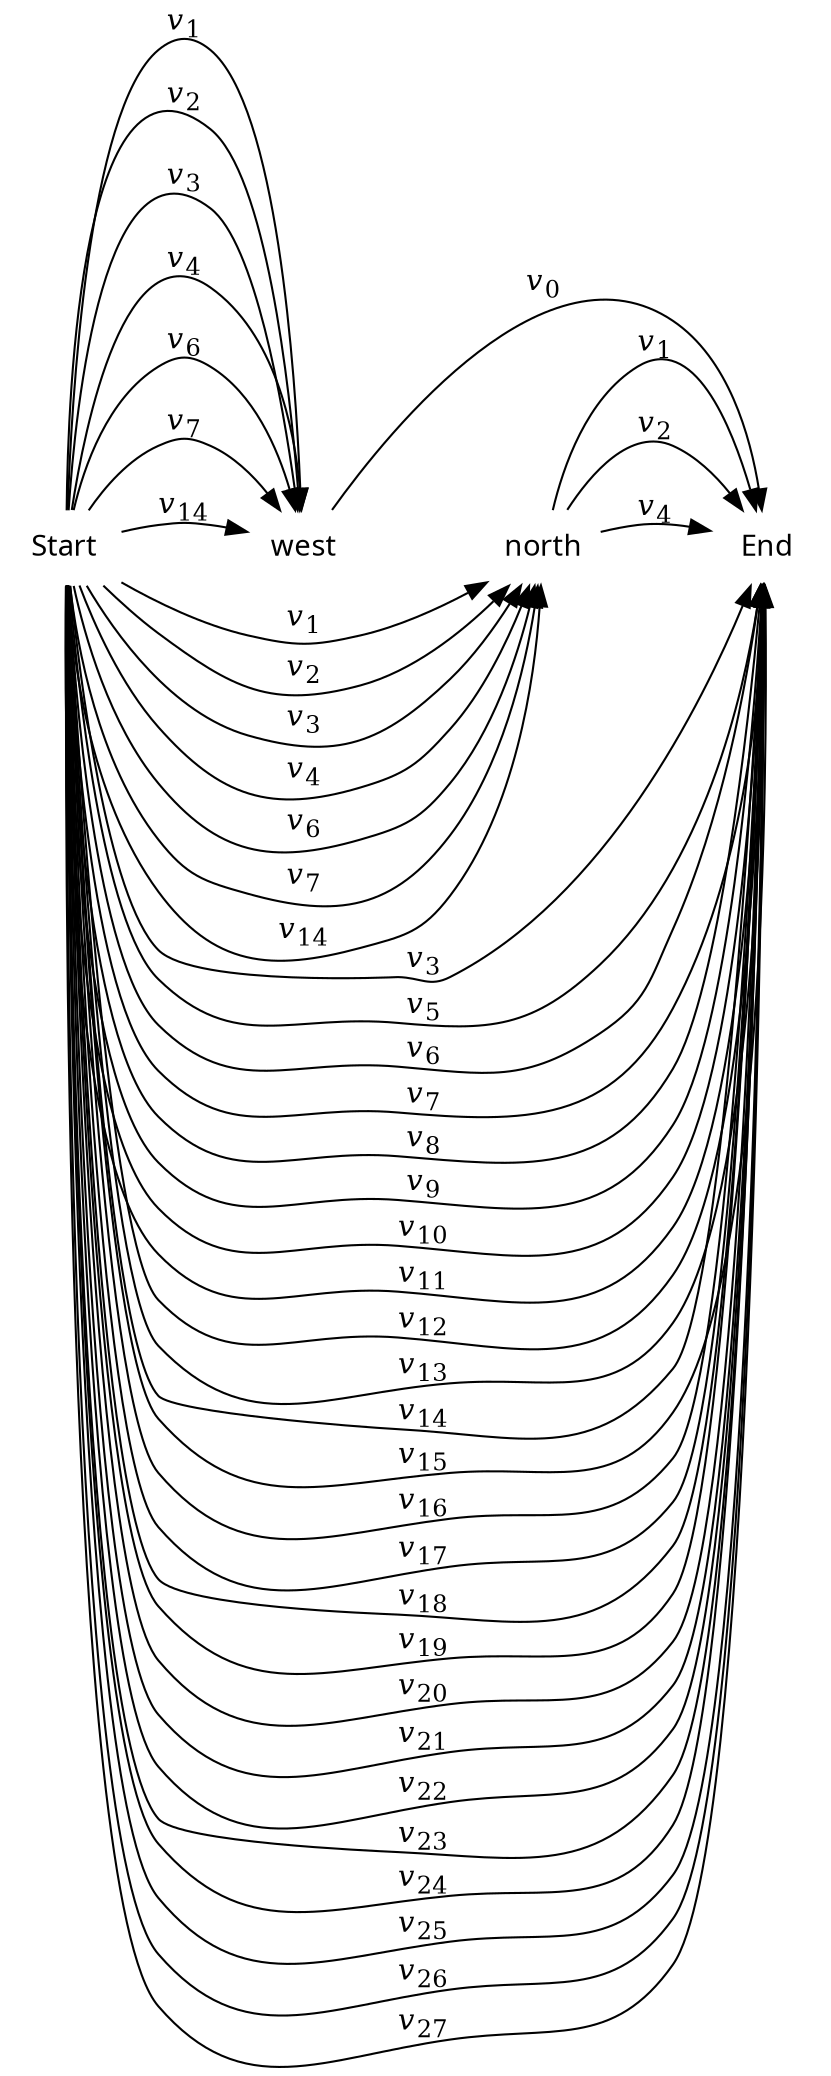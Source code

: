 digraph cat {
rankdir=LR
node [shape=plaintext]
edge [arrowhead=normal]

0 [label="Start",fontname="sans"]
1 [label="west",fontname="sans"]
2 [label="north",fontname="sans"]
3 [label="End",fontname="sans"]

0 -> 1 [label=<<i>v</i><sub>1</sub>>]
0 -> 2 [label=<<i>v</i><sub>1</sub>>]
0 -> 1 [label=<<i>v</i><sub>2</sub>>]
0 -> 2 [label=<<i>v</i><sub>2</sub>>]
0 -> 1 [label=<<i>v</i><sub>3</sub>>]
0 -> 2 [label=<<i>v</i><sub>3</sub>>]
0 -> 3 [label=<<i>v</i><sub>3</sub>>]
0 -> 1 [label=<<i>v</i><sub>4</sub>>]
0 -> 2 [label=<<i>v</i><sub>4</sub>>]
0 -> 3 [label=<<i>v</i><sub>5</sub>>]
0 -> 1 [label=<<i>v</i><sub>6</sub>>]
0 -> 2 [label=<<i>v</i><sub>6</sub>>]
0 -> 3 [label=<<i>v</i><sub>6</sub>>]
0 -> 1 [label=<<i>v</i><sub>7</sub>>]
0 -> 2 [label=<<i>v</i><sub>7</sub>>]
0 -> 3 [label=<<i>v</i><sub>7</sub>>]
0 -> 3 [label=<<i>v</i><sub>8</sub>>]
0 -> 3 [label=<<i>v</i><sub>9</sub>>]
0 -> 3 [label=<<i>v</i><sub>10</sub>>]
0 -> 3 [label=<<i>v</i><sub>11</sub>>]
0 -> 3 [label=<<i>v</i><sub>12</sub>>]
0 -> 3 [label=<<i>v</i><sub>13</sub>>]
0 -> 1 [label=<<i>v</i><sub>14</sub>>]
0 -> 2 [label=<<i>v</i><sub>14</sub>>]
0 -> 3 [label=<<i>v</i><sub>14</sub>>]
0 -> 3 [label=<<i>v</i><sub>15</sub>>]
0 -> 3 [label=<<i>v</i><sub>16</sub>>]
0 -> 3 [label=<<i>v</i><sub>17</sub>>]
0 -> 3 [label=<<i>v</i><sub>18</sub>>]
0 -> 3 [label=<<i>v</i><sub>19</sub>>]
0 -> 3 [label=<<i>v</i><sub>20</sub>>]
0 -> 3 [label=<<i>v</i><sub>21</sub>>]
0 -> 3 [label=<<i>v</i><sub>22</sub>>]
0 -> 3 [label=<<i>v</i><sub>23</sub>>]
0 -> 3 [label=<<i>v</i><sub>24</sub>>]
0 -> 3 [label=<<i>v</i><sub>25</sub>>]
0 -> 3 [label=<<i>v</i><sub>26</sub>>]
0 -> 3 [label=<<i>v</i><sub>27</sub>>]
1 -> 3 [label=<<i>v</i><sub>0</sub>>]
2 -> 3 [label=<<i>v</i><sub>1</sub>>]
2 -> 3 [label=<<i>v</i><sub>2</sub>>]
2 -> 3 [label=<<i>v</i><sub>4</sub>>]

# To line up the actions
0 -> 1 [weight=100,style=invis]
1 -> 2 [weight=100,style=invis]
2 -> 3 [weight=100,style=invis]
}
